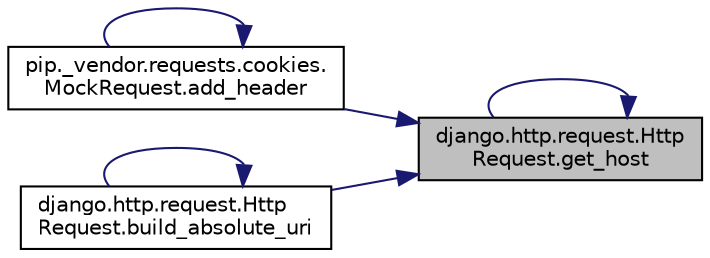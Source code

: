 digraph "django.http.request.HttpRequest.get_host"
{
 // LATEX_PDF_SIZE
  edge [fontname="Helvetica",fontsize="10",labelfontname="Helvetica",labelfontsize="10"];
  node [fontname="Helvetica",fontsize="10",shape=record];
  rankdir="RL";
  Node1 [label="django.http.request.Http\lRequest.get_host",height=0.2,width=0.4,color="black", fillcolor="grey75", style="filled", fontcolor="black",tooltip=" "];
  Node1 -> Node2 [dir="back",color="midnightblue",fontsize="10",style="solid",fontname="Helvetica"];
  Node2 [label="pip._vendor.requests.cookies.\lMockRequest.add_header",height=0.2,width=0.4,color="black", fillcolor="white", style="filled",URL="$d2/d29/classpip_1_1__vendor_1_1requests_1_1cookies_1_1_mock_request.html#ad39c402ac97aae9d784304260b308c45",tooltip=" "];
  Node2 -> Node2 [dir="back",color="midnightblue",fontsize="10",style="solid",fontname="Helvetica"];
  Node1 -> Node3 [dir="back",color="midnightblue",fontsize="10",style="solid",fontname="Helvetica"];
  Node3 [label="django.http.request.Http\lRequest.build_absolute_uri",height=0.2,width=0.4,color="black", fillcolor="white", style="filled",URL="$d1/ded/classdjango_1_1http_1_1request_1_1_http_request.html#acda6ee1aa44ebe5161a855fbb9b9cf7c",tooltip=" "];
  Node3 -> Node3 [dir="back",color="midnightblue",fontsize="10",style="solid",fontname="Helvetica"];
  Node1 -> Node1 [dir="back",color="midnightblue",fontsize="10",style="solid",fontname="Helvetica"];
}
